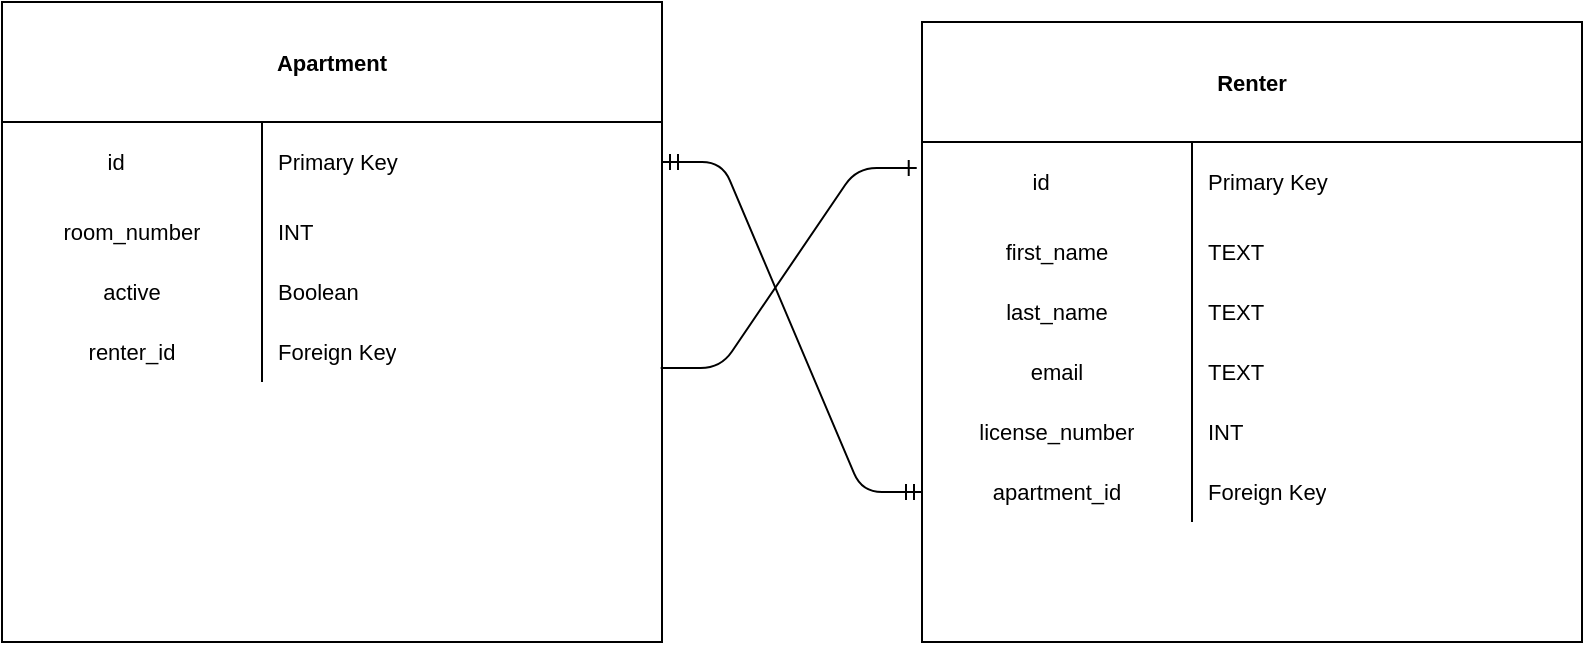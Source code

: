 <mxfile><diagram id="oIkP4Mu9IjLCM9WDOAMA" name="Page-1"><mxGraphModel dx="407" dy="703" grid="1" gridSize="10" guides="1" tooltips="1" connect="1" arrows="1" fold="1" page="1" pageScale="1" pageWidth="850" pageHeight="1100" math="0" shadow="0"><root><mxCell id="0"/><mxCell id="1" parent="0"/><object label="Apartment" id="39"><mxCell style="shape=table;startSize=60;container=1;collapsible=0;childLayout=tableLayout;fixedRows=1;rowLines=0;fontStyle=1;fontSize=11;" parent="1" vertex="1"><mxGeometry x="20" y="20" width="330" height="320" as="geometry"/></mxCell></object><mxCell id="40" value="" style="shape=tableRow;horizontal=0;startSize=0;swimlaneHead=0;swimlaneBody=0;top=0;left=0;bottom=0;right=0;collapsible=0;dropTarget=0;fillColor=none;points=[[0,0.5],[1,0.5]];portConstraint=eastwest;fontSize=11;" parent="39" vertex="1"><mxGeometry y="60" width="330" height="40" as="geometry"/></mxCell><mxCell id="41" value="id&lt;span style=&quot;white-space: pre;&quot;&gt;&#9;&lt;/span&gt;" style="shape=partialRectangle;html=1;whiteSpace=wrap;connectable=0;fillColor=none;top=0;left=0;bottom=0;right=0;overflow=hidden;pointerEvents=1;fontSize=11;" parent="40" vertex="1"><mxGeometry width="130" height="40" as="geometry"><mxRectangle width="130" height="40" as="alternateBounds"/></mxGeometry></mxCell><mxCell id="42" value="Primary Key" style="shape=partialRectangle;html=1;whiteSpace=wrap;connectable=0;fillColor=none;top=0;left=0;bottom=0;right=0;align=left;spacingLeft=6;overflow=hidden;fontSize=11;" parent="40" vertex="1"><mxGeometry x="130" width="200" height="40" as="geometry"><mxRectangle width="200" height="40" as="alternateBounds"/></mxGeometry></mxCell><mxCell id="43" value="" style="shape=tableRow;horizontal=0;startSize=0;swimlaneHead=0;swimlaneBody=0;top=0;left=0;bottom=0;right=0;collapsible=0;dropTarget=0;fillColor=none;points=[[0,0.5],[1,0.5]];portConstraint=eastwest;fontSize=11;" parent="39" vertex="1"><mxGeometry y="100" width="330" height="30" as="geometry"/></mxCell><mxCell id="44" value="room_number" style="shape=partialRectangle;html=1;whiteSpace=wrap;connectable=0;fillColor=none;top=0;left=0;bottom=0;right=0;overflow=hidden;fontSize=11;" parent="43" vertex="1"><mxGeometry width="130" height="30" as="geometry"><mxRectangle width="130" height="30" as="alternateBounds"/></mxGeometry></mxCell><mxCell id="45" value="INT" style="shape=partialRectangle;html=1;whiteSpace=wrap;connectable=0;fillColor=none;top=0;left=0;bottom=0;right=0;align=left;spacingLeft=6;overflow=hidden;fontSize=11;" parent="43" vertex="1"><mxGeometry x="130" width="200" height="30" as="geometry"><mxRectangle width="200" height="30" as="alternateBounds"/></mxGeometry></mxCell><mxCell id="46" value="" style="shape=tableRow;horizontal=0;startSize=0;swimlaneHead=0;swimlaneBody=0;top=0;left=0;bottom=0;right=0;collapsible=0;dropTarget=0;fillColor=none;points=[[0,0.5],[1,0.5]];portConstraint=eastwest;fontSize=11;" parent="39" vertex="1"><mxGeometry y="130" width="330" height="30" as="geometry"/></mxCell><mxCell id="47" value="active" style="shape=partialRectangle;html=1;whiteSpace=wrap;connectable=0;fillColor=none;top=0;left=0;bottom=0;right=0;overflow=hidden;fontSize=11;verticalAlign=middle;" parent="46" vertex="1"><mxGeometry width="130" height="30" as="geometry"><mxRectangle width="130" height="30" as="alternateBounds"/></mxGeometry></mxCell><mxCell id="48" value="Boolean" style="shape=partialRectangle;html=1;whiteSpace=wrap;connectable=0;fillColor=none;top=0;left=0;bottom=0;right=0;align=left;spacingLeft=6;overflow=hidden;fontSize=11;" parent="46" vertex="1"><mxGeometry x="130" width="200" height="30" as="geometry"><mxRectangle width="200" height="30" as="alternateBounds"/></mxGeometry></mxCell><mxCell id="49" value="" style="shape=tableRow;horizontal=0;startSize=0;swimlaneHead=0;swimlaneBody=0;top=0;left=0;bottom=0;right=0;collapsible=0;dropTarget=0;fillColor=none;points=[[0,0.5],[1,0.5]];portConstraint=eastwest;fontSize=11;" parent="39" vertex="1"><mxGeometry y="160" width="330" height="30" as="geometry"/></mxCell><mxCell id="50" value="renter_id" style="shape=partialRectangle;html=1;whiteSpace=wrap;connectable=0;fillColor=none;top=0;left=0;bottom=0;right=0;overflow=hidden;fontSize=11;verticalAlign=middle;" parent="49" vertex="1"><mxGeometry width="130" height="30" as="geometry"><mxRectangle width="130" height="30" as="alternateBounds"/></mxGeometry></mxCell><mxCell id="51" value="Foreign Key" style="shape=partialRectangle;html=1;whiteSpace=wrap;connectable=0;fillColor=none;top=0;left=0;bottom=0;right=0;align=left;spacingLeft=6;overflow=hidden;fontSize=11;" parent="49" vertex="1"><mxGeometry x="130" width="200" height="30" as="geometry"><mxRectangle width="200" height="30" as="alternateBounds"/></mxGeometry></mxCell><object label="Renter" id="52"><mxCell style="shape=table;startSize=60;container=1;collapsible=0;childLayout=tableLayout;fixedRows=1;rowLines=0;fontStyle=1;fontSize=11;" parent="1" vertex="1"><mxGeometry x="480" y="30" width="330" height="310" as="geometry"/></mxCell></object><mxCell id="53" value="" style="shape=tableRow;horizontal=0;startSize=0;swimlaneHead=0;swimlaneBody=0;top=0;left=0;bottom=0;right=0;collapsible=0;dropTarget=0;fillColor=none;points=[[0,0.5],[1,0.5]];portConstraint=eastwest;fontSize=11;" parent="52" vertex="1"><mxGeometry y="60" width="330" height="40" as="geometry"/></mxCell><mxCell id="54" value="id&lt;span style=&quot;white-space: pre;&quot;&gt;&#9;&lt;/span&gt;" style="shape=partialRectangle;html=1;whiteSpace=wrap;connectable=0;fillColor=none;top=0;left=0;bottom=0;right=0;overflow=hidden;pointerEvents=1;fontSize=11;" parent="53" vertex="1"><mxGeometry width="135" height="40" as="geometry"><mxRectangle width="135" height="40" as="alternateBounds"/></mxGeometry></mxCell><mxCell id="55" value="Primary Key" style="shape=partialRectangle;html=1;whiteSpace=wrap;connectable=0;fillColor=none;top=0;left=0;bottom=0;right=0;align=left;spacingLeft=6;overflow=hidden;fontSize=11;" parent="53" vertex="1"><mxGeometry x="135" width="195" height="40" as="geometry"><mxRectangle width="195" height="40" as="alternateBounds"/></mxGeometry></mxCell><mxCell id="56" value="" style="shape=tableRow;horizontal=0;startSize=0;swimlaneHead=0;swimlaneBody=0;top=0;left=0;bottom=0;right=0;collapsible=0;dropTarget=0;fillColor=none;points=[[0,0.5],[1,0.5]];portConstraint=eastwest;fontSize=11;" parent="52" vertex="1"><mxGeometry y="100" width="330" height="30" as="geometry"/></mxCell><mxCell id="57" value="first_name" style="shape=partialRectangle;html=1;whiteSpace=wrap;connectable=0;fillColor=none;top=0;left=0;bottom=0;right=0;overflow=hidden;fontSize=11;" parent="56" vertex="1"><mxGeometry width="135" height="30" as="geometry"><mxRectangle width="135" height="30" as="alternateBounds"/></mxGeometry></mxCell><mxCell id="58" value="TEXT" style="shape=partialRectangle;html=1;whiteSpace=wrap;connectable=0;fillColor=none;top=0;left=0;bottom=0;right=0;align=left;spacingLeft=6;overflow=hidden;fontSize=11;" parent="56" vertex="1"><mxGeometry x="135" width="195" height="30" as="geometry"><mxRectangle width="195" height="30" as="alternateBounds"/></mxGeometry></mxCell><mxCell id="59" value="" style="shape=tableRow;horizontal=0;startSize=0;swimlaneHead=0;swimlaneBody=0;top=0;left=0;bottom=0;right=0;collapsible=0;dropTarget=0;fillColor=none;points=[[0,0.5],[1,0.5]];portConstraint=eastwest;fontSize=11;" parent="52" vertex="1"><mxGeometry y="130" width="330" height="30" as="geometry"/></mxCell><mxCell id="60" value="last_name" style="shape=partialRectangle;html=1;whiteSpace=wrap;connectable=0;fillColor=none;top=0;left=0;bottom=0;right=0;overflow=hidden;fontSize=11;verticalAlign=middle;" parent="59" vertex="1"><mxGeometry width="135" height="30" as="geometry"><mxRectangle width="135" height="30" as="alternateBounds"/></mxGeometry></mxCell><mxCell id="61" value="TEXT" style="shape=partialRectangle;html=1;whiteSpace=wrap;connectable=0;fillColor=none;top=0;left=0;bottom=0;right=0;align=left;spacingLeft=6;overflow=hidden;fontSize=11;" parent="59" vertex="1"><mxGeometry x="135" width="195" height="30" as="geometry"><mxRectangle width="195" height="30" as="alternateBounds"/></mxGeometry></mxCell><mxCell id="62" value="" style="shape=tableRow;horizontal=0;startSize=0;swimlaneHead=0;swimlaneBody=0;top=0;left=0;bottom=0;right=0;collapsible=0;dropTarget=0;fillColor=none;points=[[0,0.5],[1,0.5]];portConstraint=eastwest;fontSize=11;" parent="52" vertex="1"><mxGeometry y="160" width="330" height="30" as="geometry"/></mxCell><mxCell id="63" value="email" style="shape=partialRectangle;html=1;whiteSpace=wrap;connectable=0;fillColor=none;top=0;left=0;bottom=0;right=0;overflow=hidden;fontSize=11;verticalAlign=middle;" parent="62" vertex="1"><mxGeometry width="135" height="30" as="geometry"><mxRectangle width="135" height="30" as="alternateBounds"/></mxGeometry></mxCell><mxCell id="64" value="TEXT" style="shape=partialRectangle;html=1;whiteSpace=wrap;connectable=0;fillColor=none;top=0;left=0;bottom=0;right=0;align=left;spacingLeft=6;overflow=hidden;fontSize=11;" parent="62" vertex="1"><mxGeometry x="135" width="195" height="30" as="geometry"><mxRectangle width="195" height="30" as="alternateBounds"/></mxGeometry></mxCell><mxCell id="78" value="" style="shape=tableRow;horizontal=0;startSize=0;swimlaneHead=0;swimlaneBody=0;top=0;left=0;bottom=0;right=0;collapsible=0;dropTarget=0;fillColor=none;points=[[0,0.5],[1,0.5]];portConstraint=eastwest;fontSize=11;" parent="52" vertex="1"><mxGeometry y="190" width="330" height="30" as="geometry"/></mxCell><mxCell id="79" value="license_number" style="shape=partialRectangle;html=1;whiteSpace=wrap;connectable=0;fillColor=none;top=0;left=0;bottom=0;right=0;overflow=hidden;fontSize=11;verticalAlign=middle;" parent="78" vertex="1"><mxGeometry width="135" height="30" as="geometry"><mxRectangle width="135" height="30" as="alternateBounds"/></mxGeometry></mxCell><mxCell id="80" value="INT" style="shape=partialRectangle;html=1;whiteSpace=wrap;connectable=0;fillColor=none;top=0;left=0;bottom=0;right=0;align=left;spacingLeft=6;overflow=hidden;fontSize=11;" parent="78" vertex="1"><mxGeometry x="135" width="195" height="30" as="geometry"><mxRectangle width="195" height="30" as="alternateBounds"/></mxGeometry></mxCell><mxCell id="81" value="" style="shape=tableRow;horizontal=0;startSize=0;swimlaneHead=0;swimlaneBody=0;top=0;left=0;bottom=0;right=0;collapsible=0;dropTarget=0;fillColor=none;points=[[0,0.5],[1,0.5]];portConstraint=eastwest;fontSize=11;" parent="52" vertex="1"><mxGeometry y="220" width="330" height="30" as="geometry"/></mxCell><mxCell id="82" value="apartment_id" style="shape=partialRectangle;html=1;whiteSpace=wrap;connectable=0;fillColor=none;top=0;left=0;bottom=0;right=0;overflow=hidden;fontSize=11;verticalAlign=middle;" parent="81" vertex="1"><mxGeometry width="135" height="30" as="geometry"><mxRectangle width="135" height="30" as="alternateBounds"/></mxGeometry></mxCell><mxCell id="83" value="Foreign Key" style="shape=partialRectangle;html=1;whiteSpace=wrap;connectable=0;fillColor=none;top=0;left=0;bottom=0;right=0;align=left;spacingLeft=6;overflow=hidden;fontSize=11;" parent="81" vertex="1"><mxGeometry x="135" width="195" height="30" as="geometry"><mxRectangle width="195" height="30" as="alternateBounds"/></mxGeometry></mxCell><mxCell id="89" value="" style="edgeStyle=entityRelationEdgeStyle;fontSize=12;html=1;endArrow=ERmandOne;startArrow=ERmandOne;entryX=0;entryY=0.5;entryDx=0;entryDy=0;exitX=1;exitY=0.5;exitDx=0;exitDy=0;" parent="1" source="40" target="81" edge="1"><mxGeometry width="100" height="100" relative="1" as="geometry"><mxPoint x="330" y="400" as="sourcePoint"/><mxPoint x="430" y="300" as="targetPoint"/></mxGeometry></mxCell><mxCell id="90" value="" style="edgeStyle=entityRelationEdgeStyle;fontSize=12;html=1;endArrow=ERone;endFill=1;entryX=-0.008;entryY=0.325;entryDx=0;entryDy=0;entryPerimeter=0;exitX=0.998;exitY=0.767;exitDx=0;exitDy=0;exitPerimeter=0;" parent="1" source="49" target="53" edge="1"><mxGeometry width="100" height="100" relative="1" as="geometry"><mxPoint x="330" y="400" as="sourcePoint"/><mxPoint x="430" y="300" as="targetPoint"/></mxGeometry></mxCell></root></mxGraphModel></diagram></mxfile>